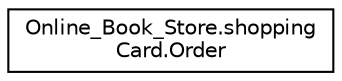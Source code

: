 digraph "Graphical Class Hierarchy"
{
 // LATEX_PDF_SIZE
  edge [fontname="Helvetica",fontsize="10",labelfontname="Helvetica",labelfontsize="10"];
  node [fontname="Helvetica",fontsize="10",shape=record];
  rankdir="LR";
  Node0 [label="Online_Book_Store.shopping\lCard.Order",height=0.2,width=0.4,color="black", fillcolor="white", style="filled",URL="$class_online___book___store_1_1shopping_card_1_1_order.html",tooltip=" "];
}
